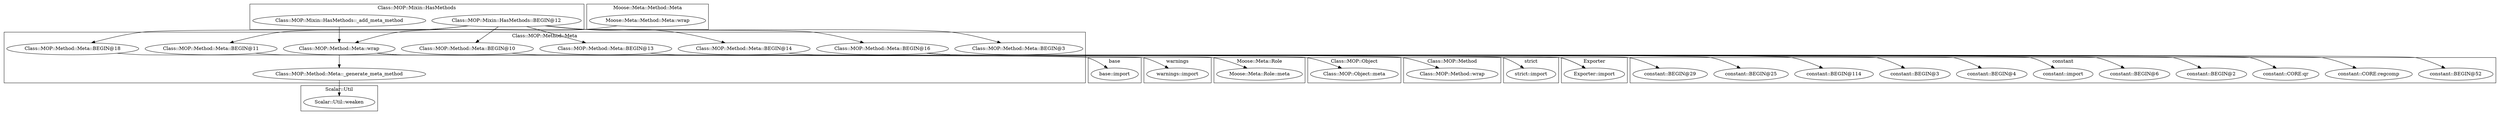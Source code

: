 digraph {
graph [overlap=false]
subgraph cluster_Class_MOP_Mixin_HasMethods {
	label="Class::MOP::Mixin::HasMethods";
	"Class::MOP::Mixin::HasMethods::BEGIN@12";
	"Class::MOP::Mixin::HasMethods::_add_meta_method";
}
subgraph cluster_Moose_Meta_Method_Meta {
	label="Moose::Meta::Method::Meta";
	"Moose::Meta::Method::Meta::wrap";
}
subgraph cluster_Class_MOP_Method_Meta {
	label="Class::MOP::Method::Meta";
	"Class::MOP::Method::Meta::BEGIN@3";
	"Class::MOP::Method::Meta::BEGIN@18";
	"Class::MOP::Method::Meta::BEGIN@11";
	"Class::MOP::Method::Meta::wrap";
	"Class::MOP::Method::Meta::BEGIN@10";
	"Class::MOP::Method::Meta::BEGIN@14";
	"Class::MOP::Method::Meta::BEGIN@16";
	"Class::MOP::Method::Meta::BEGIN@13";
	"Class::MOP::Method::Meta::_generate_meta_method";
}
subgraph cluster_base {
	label="base";
	"base::import";
}
subgraph cluster_Exporter {
	label="Exporter";
	"Exporter::import";
}
subgraph cluster_warnings {
	label="warnings";
	"warnings::import";
}
subgraph cluster_Moose_Meta_Role {
	label="Moose::Meta::Role";
	"Moose::Meta::Role::meta";
}
subgraph cluster_Scalar_Util {
	label="Scalar::Util";
	"Scalar::Util::weaken";
}
subgraph cluster_Class_MOP_Object {
	label="Class::MOP::Object";
	"Class::MOP::Object::meta";
}
subgraph cluster_strict {
	label="strict";
	"strict::import";
}
subgraph cluster_constant {
	label="constant";
	"constant::import";
	"constant::BEGIN@4";
	"constant::BEGIN@3";
	"constant::BEGIN@114";
	"constant::BEGIN@25";
	"constant::BEGIN@29";
	"constant::BEGIN@52";
	"constant::CORE:regcomp";
	"constant::CORE:qr";
	"constant::BEGIN@2";
	"constant::BEGIN@6";
}
subgraph cluster_Class_MOP_Method {
	label="Class::MOP::Method";
	"Class::MOP::Method::wrap";
}
"Class::MOP::Mixin::HasMethods::BEGIN@12" -> "Class::MOP::Method::Meta::BEGIN@13";
"Class::MOP::Method::Meta::wrap" -> "Class::MOP::Method::wrap";
"Class::MOP::Method::Meta::BEGIN@13" -> "Exporter::import";
"Class::MOP::Method::Meta::BEGIN@14" -> "Exporter::import";
"Class::MOP::Mixin::HasMethods::BEGIN@12" -> "Class::MOP::Method::Meta::BEGIN@14";
"Class::MOP::Method::Meta::BEGIN@16" -> "constant::BEGIN@25";
"Class::MOP::Method::Meta::wrap" -> "Class::MOP::Object::meta";
"Class::MOP::Method::Meta::BEGIN@16" -> "constant::BEGIN@114";
"Class::MOP::Method::Meta::BEGIN@16" -> "constant::BEGIN@29";
"Class::MOP::Method::Meta::BEGIN@16" -> "constant::BEGIN@4";
"Class::MOP::Mixin::HasMethods::BEGIN@12" -> "Class::MOP::Method::Meta::BEGIN@16";
"Class::MOP::Method::Meta::BEGIN@16" -> "constant::import";
"Class::MOP::Mixin::HasMethods::BEGIN@12" -> "Class::MOP::Method::Meta::BEGIN@3";
"Class::MOP::Method::Meta::BEGIN@18" -> "base::import";
"Class::MOP::Method::Meta::BEGIN@11" -> "warnings::import";
"Class::MOP::Method::Meta::BEGIN@16" -> "constant::BEGIN@3";
"Class::MOP::Method::Meta::wrap" -> "Class::MOP::Method::Meta::_generate_meta_method";
"Class::MOP::Method::Meta::BEGIN@10" -> "strict::import";
"Class::MOP::Mixin::HasMethods::BEGIN@12" -> "Class::MOP::Method::Meta::BEGIN@10";
"Class::MOP::Method::Meta::BEGIN@16" -> "constant::CORE:regcomp";
"Class::MOP::Method::Meta::wrap" -> "Moose::Meta::Role::meta";
"Class::MOP::Method::Meta::BEGIN@16" -> "constant::BEGIN@52";
"Class::MOP::Mixin::HasMethods::BEGIN@12" -> "Class::MOP::Method::Meta::BEGIN@11";
"Class::MOP::Method::Meta::BEGIN@16" -> "constant::BEGIN@2";
"Class::MOP::Method::Meta::_generate_meta_method" -> "Scalar::Util::weaken";
"Class::MOP::Mixin::HasMethods::BEGIN@12" -> "Class::MOP::Method::Meta::BEGIN@18";
"Class::MOP::Method::Meta::BEGIN@16" -> "constant::BEGIN@6";
"Moose::Meta::Method::Meta::wrap" -> "Class::MOP::Method::Meta::wrap";
"Class::MOP::Mixin::HasMethods::_add_meta_method" -> "Class::MOP::Method::Meta::wrap";
"Class::MOP::Method::Meta::BEGIN@16" -> "constant::CORE:qr";
}

